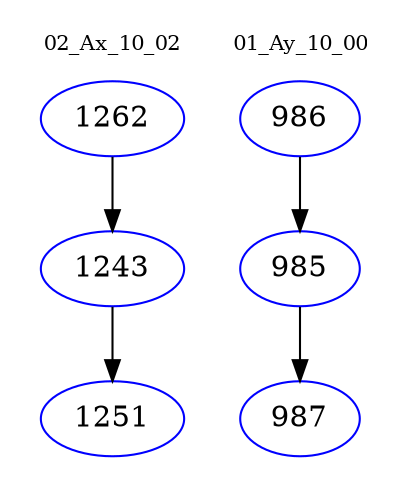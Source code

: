 digraph{
subgraph cluster_0 {
color = white
label = "02_Ax_10_02";
fontsize=10;
T0_1262 [label="1262", color="blue"]
T0_1262 -> T0_1243 [color="black"]
T0_1243 [label="1243", color="blue"]
T0_1243 -> T0_1251 [color="black"]
T0_1251 [label="1251", color="blue"]
}
subgraph cluster_1 {
color = white
label = "01_Ay_10_00";
fontsize=10;
T1_986 [label="986", color="blue"]
T1_986 -> T1_985 [color="black"]
T1_985 [label="985", color="blue"]
T1_985 -> T1_987 [color="black"]
T1_987 [label="987", color="blue"]
}
}
